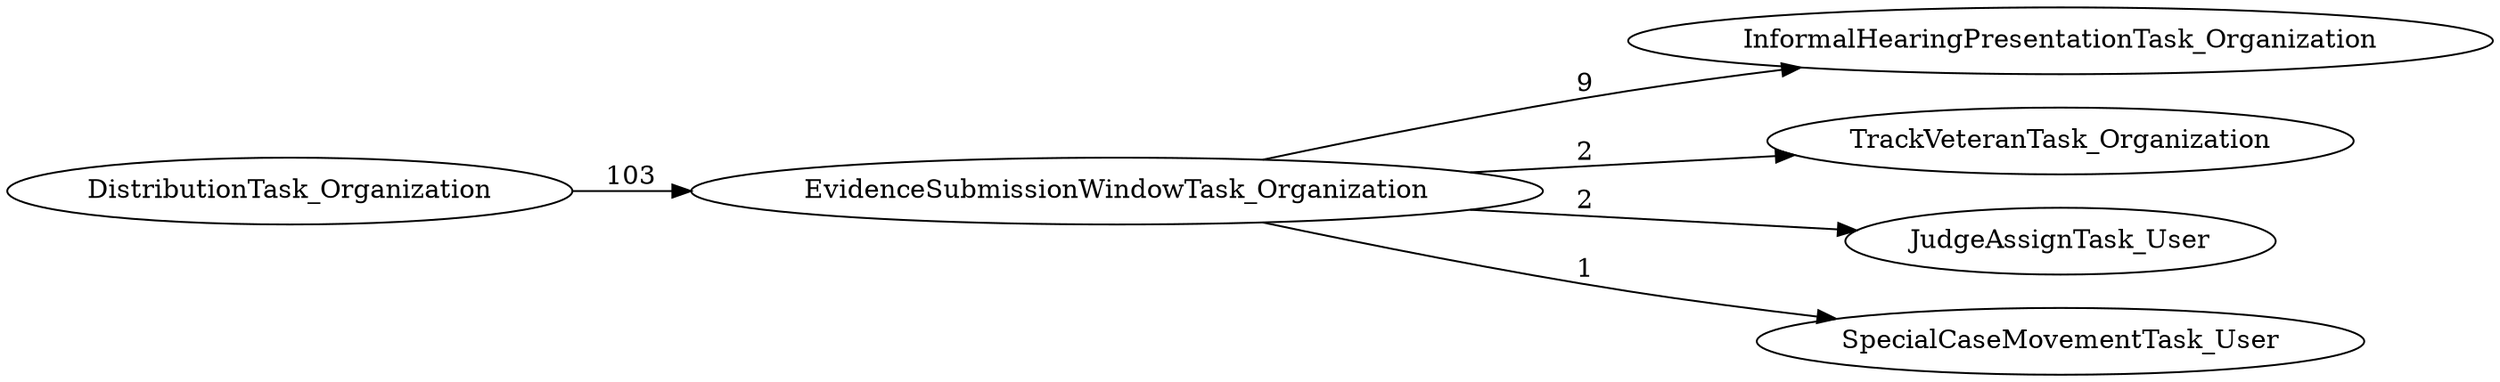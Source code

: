 digraph G {
rankdir="LR";
"EvidenceSubmissionWindowTask_Organization" -> "InformalHearingPresentationTask_Organization" [label=9]
"EvidenceSubmissionWindowTask_Organization" -> "TrackVeteranTask_Organization" [label=2]
"EvidenceSubmissionWindowTask_Organization" -> "JudgeAssignTask_User" [label=2]
"EvidenceSubmissionWindowTask_Organization" -> "SpecialCaseMovementTask_User" [label=1]
"DistributionTask_Organization" -> "EvidenceSubmissionWindowTask_Organization" [label=103]
}